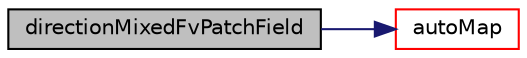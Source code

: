 digraph "directionMixedFvPatchField"
{
  bgcolor="transparent";
  edge [fontname="Helvetica",fontsize="10",labelfontname="Helvetica",labelfontsize="10"];
  node [fontname="Helvetica",fontsize="10",shape=record];
  rankdir="LR";
  Node20 [label="directionMixedFvPatchField",height=0.2,width=0.4,color="black", fillcolor="grey75", style="filled", fontcolor="black"];
  Node20 -> Node21 [color="midnightblue",fontsize="10",style="solid",fontname="Helvetica"];
  Node21 [label="autoMap",height=0.2,width=0.4,color="red",URL="$a22769.html#a0ab0c43ce90d756c88dd81e3d0a9eef5",tooltip="Map (and resize as needed) from self given a mapping object. "];
}
